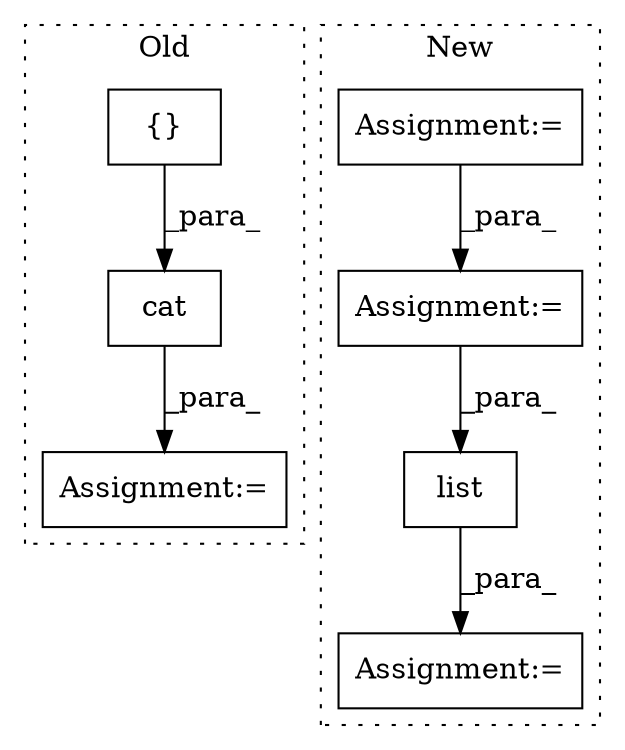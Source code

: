 digraph G {
subgraph cluster0 {
1 [label="cat" a="32" s="2537,2574" l="4,1" shape="box"];
3 [label="{}" a="4" s="2550,2570" l="1,1" shape="box"];
4 [label="Assignment:=" a="7" s="2530" l="1" shape="box"];
label = "Old";
style="dotted";
}
subgraph cluster1 {
2 [label="list" a="32" s="2698,2704" l="5,1" shape="box"];
5 [label="Assignment:=" a="7" s="1804" l="6" shape="box"];
6 [label="Assignment:=" a="7" s="2569" l="1" shape="box"];
7 [label="Assignment:=" a="7" s="2645" l="1" shape="box"];
label = "New";
style="dotted";
}
1 -> 4 [label="_para_"];
2 -> 7 [label="_para_"];
3 -> 1 [label="_para_"];
5 -> 6 [label="_para_"];
6 -> 2 [label="_para_"];
}